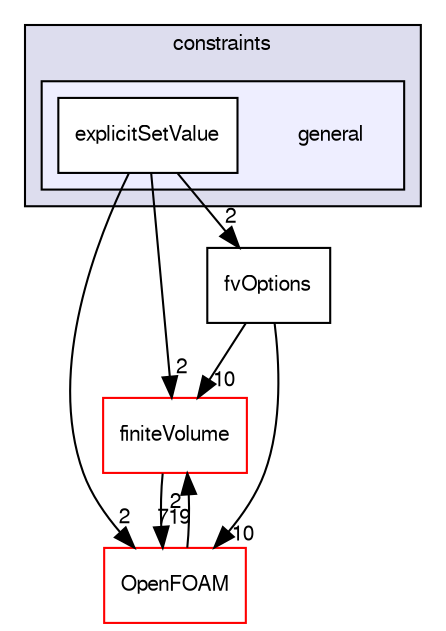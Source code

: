 digraph "src/fvOptions/constraints/general" {
  bgcolor=transparent;
  compound=true
  node [ fontsize="10", fontname="FreeSans"];
  edge [ labelfontsize="10", labelfontname="FreeSans"];
  subgraph clusterdir_35258aa5e0da929963ca5864cc4044a5 {
    graph [ bgcolor="#ddddee", pencolor="black", label="constraints" fontname="FreeSans", fontsize="10", URL="dir_35258aa5e0da929963ca5864cc4044a5.html"]
  subgraph clusterdir_7a951326ad32a095872b9f7d751d0b80 {
    graph [ bgcolor="#eeeeff", pencolor="black", label="" URL="dir_7a951326ad32a095872b9f7d751d0b80.html"];
    dir_7a951326ad32a095872b9f7d751d0b80 [shape=plaintext label="general"];
    dir_d7e1f4e268ef79af46c71aeb39ab5554 [shape=box label="explicitSetValue" color="black" fillcolor="white" style="filled" URL="dir_d7e1f4e268ef79af46c71aeb39ab5554.html"];
  }
  }
  dir_9bd15774b555cf7259a6fa18f99fe99b [shape=box label="finiteVolume" color="red" URL="dir_9bd15774b555cf7259a6fa18f99fe99b.html"];
  dir_c5473ff19b20e6ec4dfe5c310b3778a8 [shape=box label="OpenFOAM" color="red" URL="dir_c5473ff19b20e6ec4dfe5c310b3778a8.html"];
  dir_c16f925717b05545e65cb6863704293a [shape=box label="fvOptions" URL="dir_c16f925717b05545e65cb6863704293a.html"];
  dir_9bd15774b555cf7259a6fa18f99fe99b->dir_c5473ff19b20e6ec4dfe5c310b3778a8 [headlabel="719", labeldistance=1.5 headhref="dir_000727_001706.html"];
  dir_c5473ff19b20e6ec4dfe5c310b3778a8->dir_9bd15774b555cf7259a6fa18f99fe99b [headlabel="2", labeldistance=1.5 headhref="dir_001706_000727.html"];
  dir_d7e1f4e268ef79af46c71aeb39ab5554->dir_9bd15774b555cf7259a6fa18f99fe99b [headlabel="2", labeldistance=1.5 headhref="dir_001141_000727.html"];
  dir_d7e1f4e268ef79af46c71aeb39ab5554->dir_c5473ff19b20e6ec4dfe5c310b3778a8 [headlabel="2", labeldistance=1.5 headhref="dir_001141_001706.html"];
  dir_d7e1f4e268ef79af46c71aeb39ab5554->dir_c16f925717b05545e65cb6863704293a [headlabel="2", labeldistance=1.5 headhref="dir_001141_001142.html"];
  dir_c16f925717b05545e65cb6863704293a->dir_9bd15774b555cf7259a6fa18f99fe99b [headlabel="10", labeldistance=1.5 headhref="dir_001142_000727.html"];
  dir_c16f925717b05545e65cb6863704293a->dir_c5473ff19b20e6ec4dfe5c310b3778a8 [headlabel="10", labeldistance=1.5 headhref="dir_001142_001706.html"];
}
